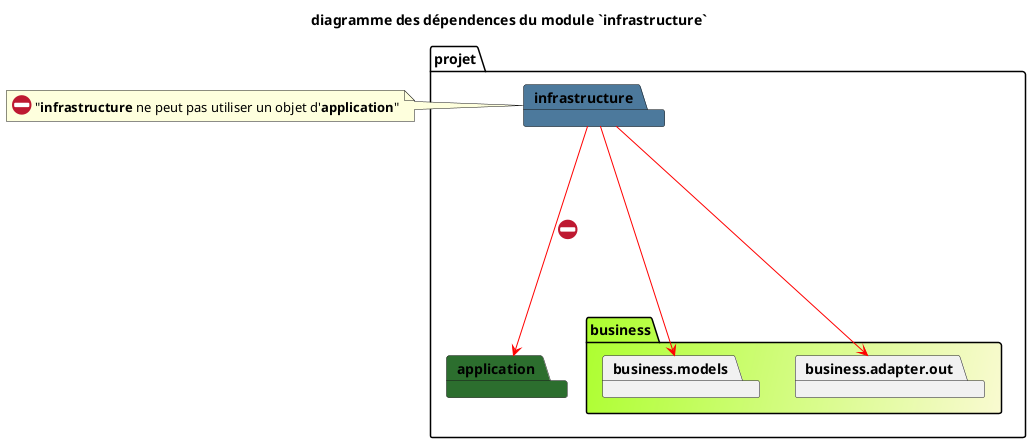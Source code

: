 @startuml
title diagramme des dépendences du module `infrastructure`
package projet{
package business #GreenYellow/LightGoldenRodYellow {
package business.adapter.out{
}
package business.models
}
package application #2C6E2E {

}
package infrastructure #4C799C {

}
}
note left of infrastructure
<:26d4:> "<b>infrastructure</b> ne peut pas utiliser un objet d'<b>application</b>"
end note
infrastructure --[#red]--> business.adapter.out
infrastructure --[#red]--> business.models
infrastructure --[#red]--> application :  <:26d4:>

@enduml
